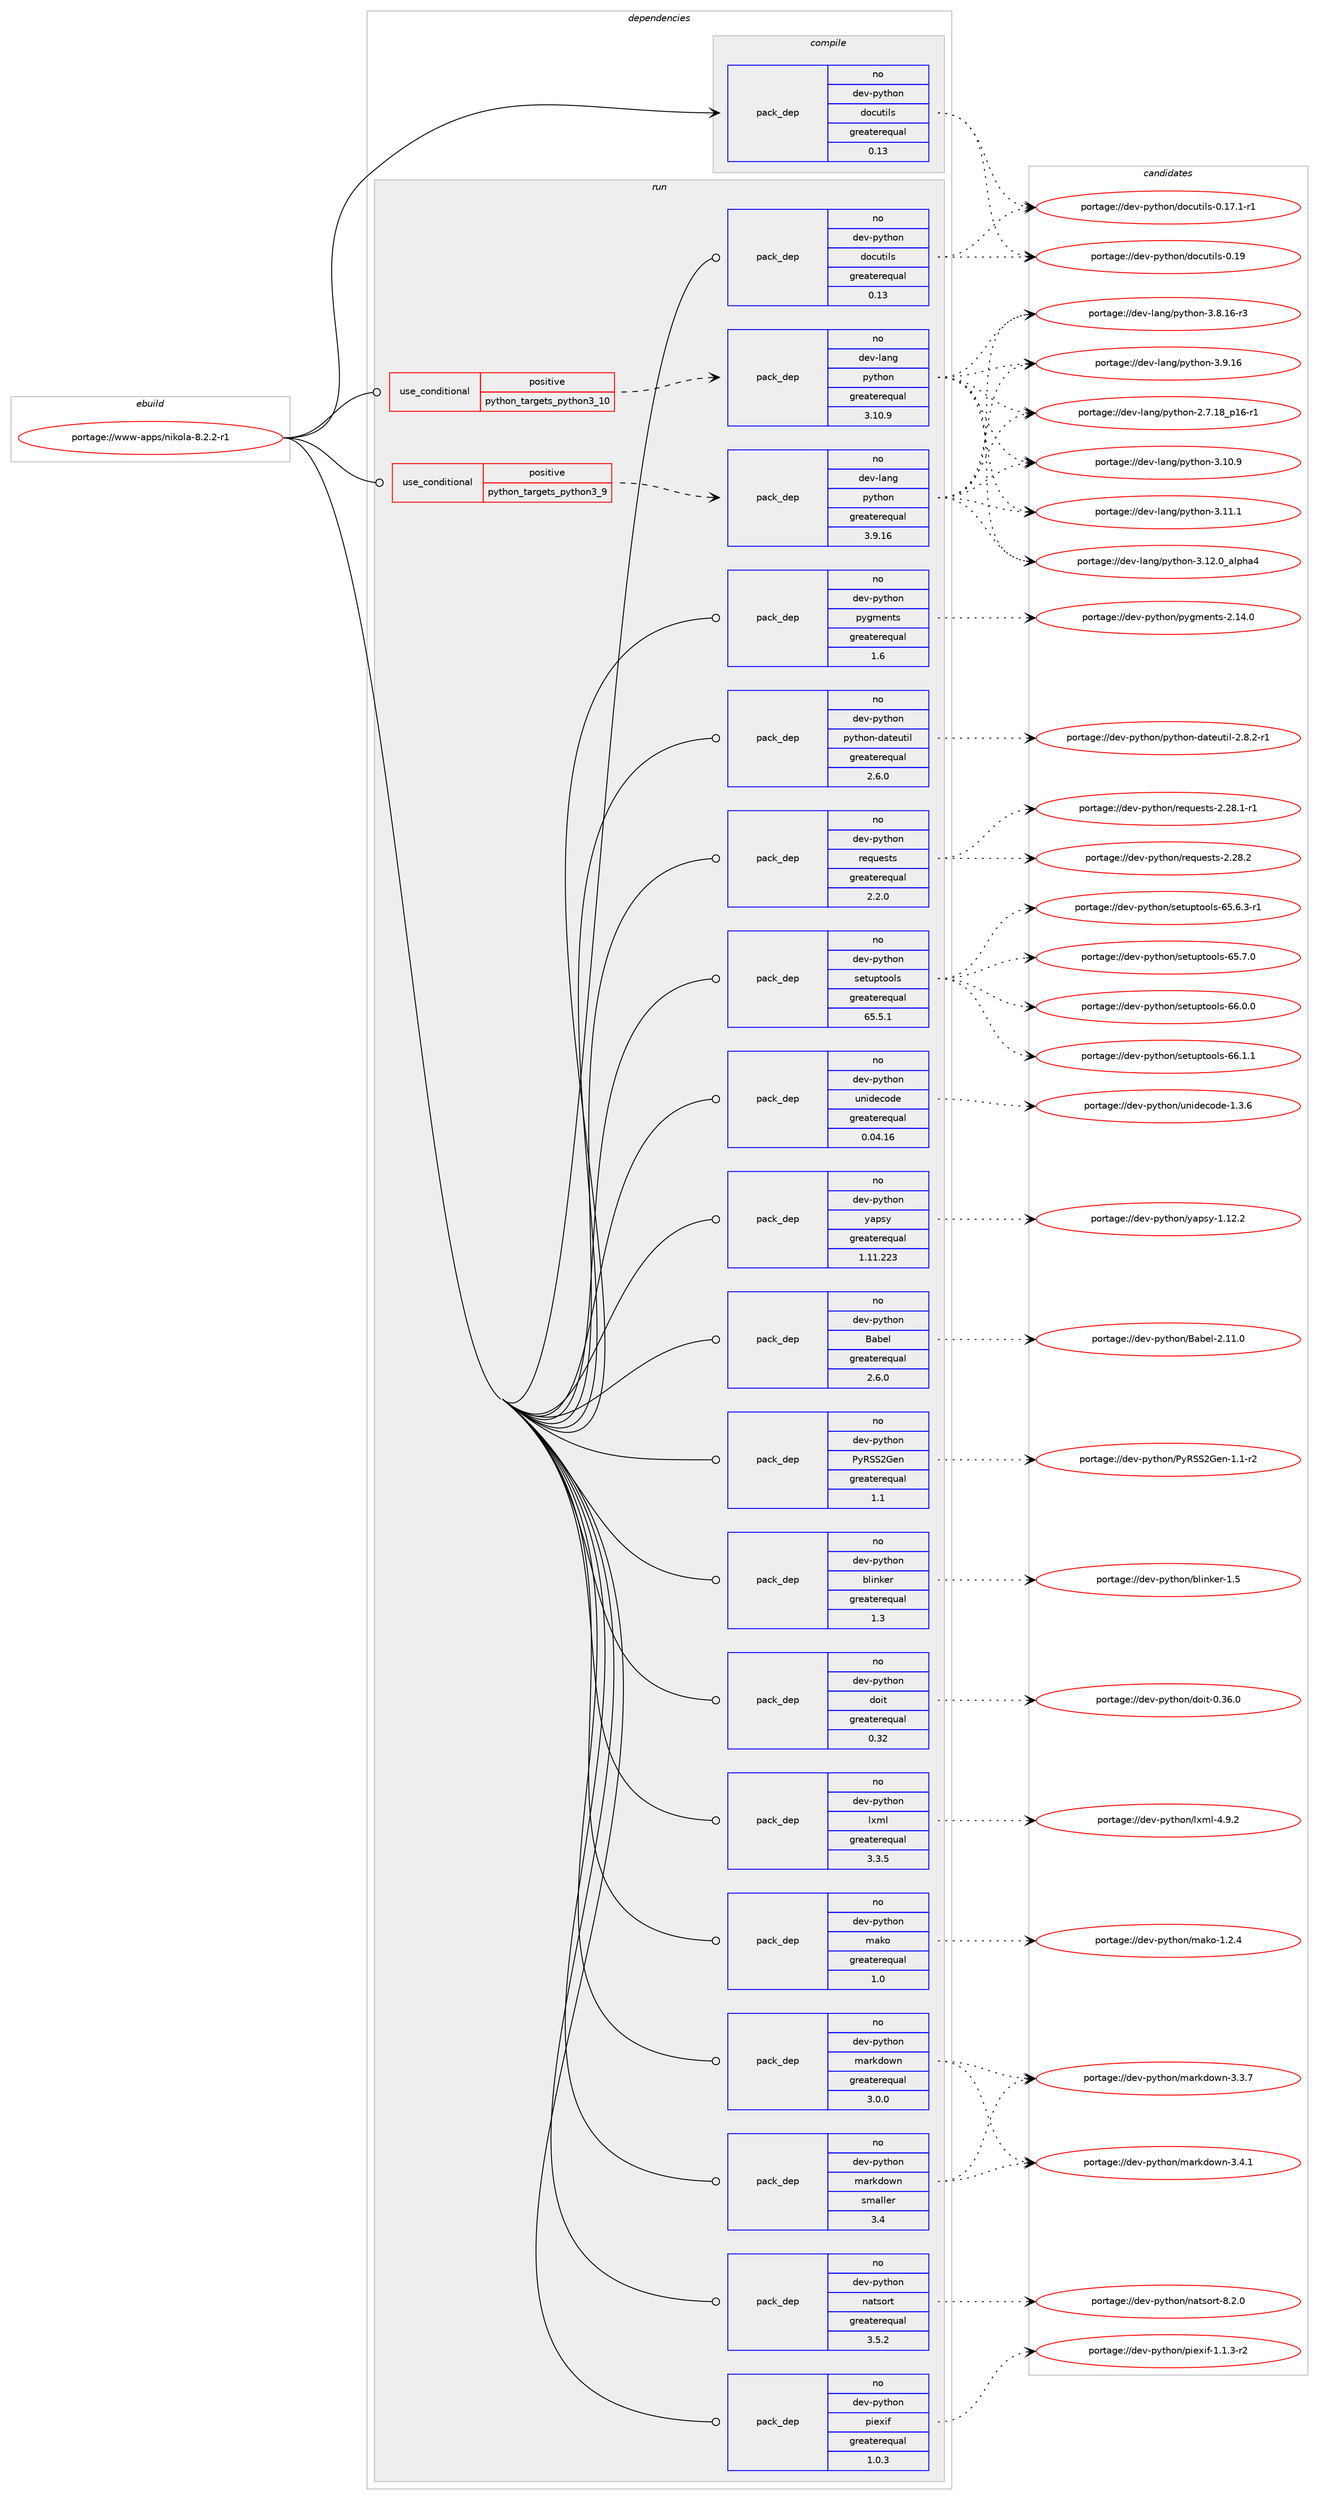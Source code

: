 digraph prolog {

# *************
# Graph options
# *************

newrank=true;
concentrate=true;
compound=true;
graph [rankdir=LR,fontname=Helvetica,fontsize=10,ranksep=1.5];#, ranksep=2.5, nodesep=0.2];
edge  [arrowhead=vee];
node  [fontname=Helvetica,fontsize=10];

# **********
# The ebuild
# **********

subgraph cluster_leftcol {
color=gray;
rank=same;
label=<<i>ebuild</i>>;
id [label="portage://www-apps/nikola-8.2.2-r1", color=red, width=4, href="../www-apps/nikola-8.2.2-r1.svg"];
}

# ****************
# The dependencies
# ****************

subgraph cluster_midcol {
color=gray;
label=<<i>dependencies</i>>;
subgraph cluster_compile {
fillcolor="#eeeeee";
style=filled;
label=<<i>compile</i>>;
subgraph pack2655 {
dependency7550 [label=<<TABLE BORDER="0" CELLBORDER="1" CELLSPACING="0" CELLPADDING="4" WIDTH="220"><TR><TD ROWSPAN="6" CELLPADDING="30">pack_dep</TD></TR><TR><TD WIDTH="110">no</TD></TR><TR><TD>dev-python</TD></TR><TR><TD>docutils</TD></TR><TR><TD>greaterequal</TD></TR><TR><TD>0.13</TD></TR></TABLE>>, shape=none, color=blue];
}
id:e -> dependency7550:w [weight=20,style="solid",arrowhead="vee"];
}
subgraph cluster_compileandrun {
fillcolor="#eeeeee";
style=filled;
label=<<i>compile and run</i>>;
}
subgraph cluster_run {
fillcolor="#eeeeee";
style=filled;
label=<<i>run</i>>;
subgraph cond4785 {
dependency7551 [label=<<TABLE BORDER="0" CELLBORDER="1" CELLSPACING="0" CELLPADDING="4"><TR><TD ROWSPAN="3" CELLPADDING="10">use_conditional</TD></TR><TR><TD>positive</TD></TR><TR><TD>python_targets_python3_10</TD></TR></TABLE>>, shape=none, color=red];
subgraph pack2656 {
dependency7552 [label=<<TABLE BORDER="0" CELLBORDER="1" CELLSPACING="0" CELLPADDING="4" WIDTH="220"><TR><TD ROWSPAN="6" CELLPADDING="30">pack_dep</TD></TR><TR><TD WIDTH="110">no</TD></TR><TR><TD>dev-lang</TD></TR><TR><TD>python</TD></TR><TR><TD>greaterequal</TD></TR><TR><TD>3.10.9</TD></TR></TABLE>>, shape=none, color=blue];
}
dependency7551:e -> dependency7552:w [weight=20,style="dashed",arrowhead="vee"];
}
id:e -> dependency7551:w [weight=20,style="solid",arrowhead="odot"];
subgraph cond4786 {
dependency7553 [label=<<TABLE BORDER="0" CELLBORDER="1" CELLSPACING="0" CELLPADDING="4"><TR><TD ROWSPAN="3" CELLPADDING="10">use_conditional</TD></TR><TR><TD>positive</TD></TR><TR><TD>python_targets_python3_9</TD></TR></TABLE>>, shape=none, color=red];
subgraph pack2657 {
dependency7554 [label=<<TABLE BORDER="0" CELLBORDER="1" CELLSPACING="0" CELLPADDING="4" WIDTH="220"><TR><TD ROWSPAN="6" CELLPADDING="30">pack_dep</TD></TR><TR><TD WIDTH="110">no</TD></TR><TR><TD>dev-lang</TD></TR><TR><TD>python</TD></TR><TR><TD>greaterequal</TD></TR><TR><TD>3.9.16</TD></TR></TABLE>>, shape=none, color=blue];
}
dependency7553:e -> dependency7554:w [weight=20,style="dashed",arrowhead="vee"];
}
id:e -> dependency7553:w [weight=20,style="solid",arrowhead="odot"];
subgraph pack2658 {
dependency7555 [label=<<TABLE BORDER="0" CELLBORDER="1" CELLSPACING="0" CELLPADDING="4" WIDTH="220"><TR><TD ROWSPAN="6" CELLPADDING="30">pack_dep</TD></TR><TR><TD WIDTH="110">no</TD></TR><TR><TD>dev-python</TD></TR><TR><TD>Babel</TD></TR><TR><TD>greaterequal</TD></TR><TR><TD>2.6.0</TD></TR></TABLE>>, shape=none, color=blue];
}
id:e -> dependency7555:w [weight=20,style="solid",arrowhead="odot"];
subgraph pack2659 {
dependency7556 [label=<<TABLE BORDER="0" CELLBORDER="1" CELLSPACING="0" CELLPADDING="4" WIDTH="220"><TR><TD ROWSPAN="6" CELLPADDING="30">pack_dep</TD></TR><TR><TD WIDTH="110">no</TD></TR><TR><TD>dev-python</TD></TR><TR><TD>PyRSS2Gen</TD></TR><TR><TD>greaterequal</TD></TR><TR><TD>1.1</TD></TR></TABLE>>, shape=none, color=blue];
}
id:e -> dependency7556:w [weight=20,style="solid",arrowhead="odot"];
subgraph pack2660 {
dependency7557 [label=<<TABLE BORDER="0" CELLBORDER="1" CELLSPACING="0" CELLPADDING="4" WIDTH="220"><TR><TD ROWSPAN="6" CELLPADDING="30">pack_dep</TD></TR><TR><TD WIDTH="110">no</TD></TR><TR><TD>dev-python</TD></TR><TR><TD>blinker</TD></TR><TR><TD>greaterequal</TD></TR><TR><TD>1.3</TD></TR></TABLE>>, shape=none, color=blue];
}
id:e -> dependency7557:w [weight=20,style="solid",arrowhead="odot"];
# *** BEGIN UNKNOWN DEPENDENCY TYPE (TODO) ***
# id -> package_dependency(portage://www-apps/nikola-8.2.2-r1,run,no,dev-python,cloudpickle,none,[,,],[],[use(optenable(python_targets_python3_9),negative),use(optenable(python_targets_python3_10),negative)])
# *** END UNKNOWN DEPENDENCY TYPE (TODO) ***

subgraph pack2661 {
dependency7558 [label=<<TABLE BORDER="0" CELLBORDER="1" CELLSPACING="0" CELLPADDING="4" WIDTH="220"><TR><TD ROWSPAN="6" CELLPADDING="30">pack_dep</TD></TR><TR><TD WIDTH="110">no</TD></TR><TR><TD>dev-python</TD></TR><TR><TD>docutils</TD></TR><TR><TD>greaterequal</TD></TR><TR><TD>0.13</TD></TR></TABLE>>, shape=none, color=blue];
}
id:e -> dependency7558:w [weight=20,style="solid",arrowhead="odot"];
subgraph pack2662 {
dependency7559 [label=<<TABLE BORDER="0" CELLBORDER="1" CELLSPACING="0" CELLPADDING="4" WIDTH="220"><TR><TD ROWSPAN="6" CELLPADDING="30">pack_dep</TD></TR><TR><TD WIDTH="110">no</TD></TR><TR><TD>dev-python</TD></TR><TR><TD>doit</TD></TR><TR><TD>greaterequal</TD></TR><TR><TD>0.32</TD></TR></TABLE>>, shape=none, color=blue];
}
id:e -> dependency7559:w [weight=20,style="solid",arrowhead="odot"];
subgraph pack2663 {
dependency7560 [label=<<TABLE BORDER="0" CELLBORDER="1" CELLSPACING="0" CELLPADDING="4" WIDTH="220"><TR><TD ROWSPAN="6" CELLPADDING="30">pack_dep</TD></TR><TR><TD WIDTH="110">no</TD></TR><TR><TD>dev-python</TD></TR><TR><TD>lxml</TD></TR><TR><TD>greaterequal</TD></TR><TR><TD>3.3.5</TD></TR></TABLE>>, shape=none, color=blue];
}
id:e -> dependency7560:w [weight=20,style="solid",arrowhead="odot"];
subgraph pack2664 {
dependency7561 [label=<<TABLE BORDER="0" CELLBORDER="1" CELLSPACING="0" CELLPADDING="4" WIDTH="220"><TR><TD ROWSPAN="6" CELLPADDING="30">pack_dep</TD></TR><TR><TD WIDTH="110">no</TD></TR><TR><TD>dev-python</TD></TR><TR><TD>mako</TD></TR><TR><TD>greaterequal</TD></TR><TR><TD>1.0</TD></TR></TABLE>>, shape=none, color=blue];
}
id:e -> dependency7561:w [weight=20,style="solid",arrowhead="odot"];
subgraph pack2665 {
dependency7562 [label=<<TABLE BORDER="0" CELLBORDER="1" CELLSPACING="0" CELLPADDING="4" WIDTH="220"><TR><TD ROWSPAN="6" CELLPADDING="30">pack_dep</TD></TR><TR><TD WIDTH="110">no</TD></TR><TR><TD>dev-python</TD></TR><TR><TD>markdown</TD></TR><TR><TD>greaterequal</TD></TR><TR><TD>3.0.0</TD></TR></TABLE>>, shape=none, color=blue];
}
id:e -> dependency7562:w [weight=20,style="solid",arrowhead="odot"];
subgraph pack2666 {
dependency7563 [label=<<TABLE BORDER="0" CELLBORDER="1" CELLSPACING="0" CELLPADDING="4" WIDTH="220"><TR><TD ROWSPAN="6" CELLPADDING="30">pack_dep</TD></TR><TR><TD WIDTH="110">no</TD></TR><TR><TD>dev-python</TD></TR><TR><TD>markdown</TD></TR><TR><TD>smaller</TD></TR><TR><TD>3.4</TD></TR></TABLE>>, shape=none, color=blue];
}
id:e -> dependency7563:w [weight=20,style="solid",arrowhead="odot"];
subgraph pack2667 {
dependency7564 [label=<<TABLE BORDER="0" CELLBORDER="1" CELLSPACING="0" CELLPADDING="4" WIDTH="220"><TR><TD ROWSPAN="6" CELLPADDING="30">pack_dep</TD></TR><TR><TD WIDTH="110">no</TD></TR><TR><TD>dev-python</TD></TR><TR><TD>natsort</TD></TR><TR><TD>greaterequal</TD></TR><TR><TD>3.5.2</TD></TR></TABLE>>, shape=none, color=blue];
}
id:e -> dependency7564:w [weight=20,style="solid",arrowhead="odot"];
subgraph pack2668 {
dependency7565 [label=<<TABLE BORDER="0" CELLBORDER="1" CELLSPACING="0" CELLPADDING="4" WIDTH="220"><TR><TD ROWSPAN="6" CELLPADDING="30">pack_dep</TD></TR><TR><TD WIDTH="110">no</TD></TR><TR><TD>dev-python</TD></TR><TR><TD>piexif</TD></TR><TR><TD>greaterequal</TD></TR><TR><TD>1.0.3</TD></TR></TABLE>>, shape=none, color=blue];
}
id:e -> dependency7565:w [weight=20,style="solid",arrowhead="odot"];
# *** BEGIN UNKNOWN DEPENDENCY TYPE (TODO) ***
# id -> package_dependency(portage://www-apps/nikola-8.2.2-r1,run,no,dev-python,pillow,none,[,,],[],[use(enable(jpeg),none),use(optenable(python_targets_python3_9),negative),use(optenable(python_targets_python3_10),negative)])
# *** END UNKNOWN DEPENDENCY TYPE (TODO) ***

subgraph pack2669 {
dependency7566 [label=<<TABLE BORDER="0" CELLBORDER="1" CELLSPACING="0" CELLPADDING="4" WIDTH="220"><TR><TD ROWSPAN="6" CELLPADDING="30">pack_dep</TD></TR><TR><TD WIDTH="110">no</TD></TR><TR><TD>dev-python</TD></TR><TR><TD>pygments</TD></TR><TR><TD>greaterequal</TD></TR><TR><TD>1.6</TD></TR></TABLE>>, shape=none, color=blue];
}
id:e -> dependency7566:w [weight=20,style="solid",arrowhead="odot"];
subgraph pack2670 {
dependency7567 [label=<<TABLE BORDER="0" CELLBORDER="1" CELLSPACING="0" CELLPADDING="4" WIDTH="220"><TR><TD ROWSPAN="6" CELLPADDING="30">pack_dep</TD></TR><TR><TD WIDTH="110">no</TD></TR><TR><TD>dev-python</TD></TR><TR><TD>python-dateutil</TD></TR><TR><TD>greaterequal</TD></TR><TR><TD>2.6.0</TD></TR></TABLE>>, shape=none, color=blue];
}
id:e -> dependency7567:w [weight=20,style="solid",arrowhead="odot"];
subgraph pack2671 {
dependency7568 [label=<<TABLE BORDER="0" CELLBORDER="1" CELLSPACING="0" CELLPADDING="4" WIDTH="220"><TR><TD ROWSPAN="6" CELLPADDING="30">pack_dep</TD></TR><TR><TD WIDTH="110">no</TD></TR><TR><TD>dev-python</TD></TR><TR><TD>requests</TD></TR><TR><TD>greaterequal</TD></TR><TR><TD>2.2.0</TD></TR></TABLE>>, shape=none, color=blue];
}
id:e -> dependency7568:w [weight=20,style="solid",arrowhead="odot"];
subgraph pack2672 {
dependency7569 [label=<<TABLE BORDER="0" CELLBORDER="1" CELLSPACING="0" CELLPADDING="4" WIDTH="220"><TR><TD ROWSPAN="6" CELLPADDING="30">pack_dep</TD></TR><TR><TD WIDTH="110">no</TD></TR><TR><TD>dev-python</TD></TR><TR><TD>setuptools</TD></TR><TR><TD>greaterequal</TD></TR><TR><TD>65.5.1</TD></TR></TABLE>>, shape=none, color=blue];
}
id:e -> dependency7569:w [weight=20,style="solid",arrowhead="odot"];
subgraph pack2673 {
dependency7570 [label=<<TABLE BORDER="0" CELLBORDER="1" CELLSPACING="0" CELLPADDING="4" WIDTH="220"><TR><TD ROWSPAN="6" CELLPADDING="30">pack_dep</TD></TR><TR><TD WIDTH="110">no</TD></TR><TR><TD>dev-python</TD></TR><TR><TD>unidecode</TD></TR><TR><TD>greaterequal</TD></TR><TR><TD>0.04.16</TD></TR></TABLE>>, shape=none, color=blue];
}
id:e -> dependency7570:w [weight=20,style="solid",arrowhead="odot"];
subgraph pack2674 {
dependency7571 [label=<<TABLE BORDER="0" CELLBORDER="1" CELLSPACING="0" CELLPADDING="4" WIDTH="220"><TR><TD ROWSPAN="6" CELLPADDING="30">pack_dep</TD></TR><TR><TD WIDTH="110">no</TD></TR><TR><TD>dev-python</TD></TR><TR><TD>yapsy</TD></TR><TR><TD>greaterequal</TD></TR><TR><TD>1.11.223</TD></TR></TABLE>>, shape=none, color=blue];
}
id:e -> dependency7571:w [weight=20,style="solid",arrowhead="odot"];
}
}

# **************
# The candidates
# **************

subgraph cluster_choices {
rank=same;
color=gray;
label=<<i>candidates</i>>;

subgraph choice2655 {
color=black;
nodesep=1;
choice100101118451121211161041111104710011199117116105108115454846495546494511449 [label="portage://dev-python/docutils-0.17.1-r1", color=red, width=4,href="../dev-python/docutils-0.17.1-r1.svg"];
choice1001011184511212111610411111047100111991171161051081154548464957 [label="portage://dev-python/docutils-0.19", color=red, width=4,href="../dev-python/docutils-0.19.svg"];
dependency7550:e -> choice100101118451121211161041111104710011199117116105108115454846495546494511449:w [style=dotted,weight="100"];
dependency7550:e -> choice1001011184511212111610411111047100111991171161051081154548464957:w [style=dotted,weight="100"];
}
subgraph choice2656 {
color=black;
nodesep=1;
choice100101118451089711010347112121116104111110455046554649569511249544511449 [label="portage://dev-lang/python-2.7.18_p16-r1", color=red, width=4,href="../dev-lang/python-2.7.18_p16-r1.svg"];
choice10010111845108971101034711212111610411111045514649484657 [label="portage://dev-lang/python-3.10.9", color=red, width=4,href="../dev-lang/python-3.10.9.svg"];
choice10010111845108971101034711212111610411111045514649494649 [label="portage://dev-lang/python-3.11.1", color=red, width=4,href="../dev-lang/python-3.11.1.svg"];
choice1001011184510897110103471121211161041111104551464950464895971081121049752 [label="portage://dev-lang/python-3.12.0_alpha4", color=red, width=4,href="../dev-lang/python-3.12.0_alpha4.svg"];
choice100101118451089711010347112121116104111110455146564649544511451 [label="portage://dev-lang/python-3.8.16-r3", color=red, width=4,href="../dev-lang/python-3.8.16-r3.svg"];
choice10010111845108971101034711212111610411111045514657464954 [label="portage://dev-lang/python-3.9.16", color=red, width=4,href="../dev-lang/python-3.9.16.svg"];
dependency7552:e -> choice100101118451089711010347112121116104111110455046554649569511249544511449:w [style=dotted,weight="100"];
dependency7552:e -> choice10010111845108971101034711212111610411111045514649484657:w [style=dotted,weight="100"];
dependency7552:e -> choice10010111845108971101034711212111610411111045514649494649:w [style=dotted,weight="100"];
dependency7552:e -> choice1001011184510897110103471121211161041111104551464950464895971081121049752:w [style=dotted,weight="100"];
dependency7552:e -> choice100101118451089711010347112121116104111110455146564649544511451:w [style=dotted,weight="100"];
dependency7552:e -> choice10010111845108971101034711212111610411111045514657464954:w [style=dotted,weight="100"];
}
subgraph choice2657 {
color=black;
nodesep=1;
choice100101118451089711010347112121116104111110455046554649569511249544511449 [label="portage://dev-lang/python-2.7.18_p16-r1", color=red, width=4,href="../dev-lang/python-2.7.18_p16-r1.svg"];
choice10010111845108971101034711212111610411111045514649484657 [label="portage://dev-lang/python-3.10.9", color=red, width=4,href="../dev-lang/python-3.10.9.svg"];
choice10010111845108971101034711212111610411111045514649494649 [label="portage://dev-lang/python-3.11.1", color=red, width=4,href="../dev-lang/python-3.11.1.svg"];
choice1001011184510897110103471121211161041111104551464950464895971081121049752 [label="portage://dev-lang/python-3.12.0_alpha4", color=red, width=4,href="../dev-lang/python-3.12.0_alpha4.svg"];
choice100101118451089711010347112121116104111110455146564649544511451 [label="portage://dev-lang/python-3.8.16-r3", color=red, width=4,href="../dev-lang/python-3.8.16-r3.svg"];
choice10010111845108971101034711212111610411111045514657464954 [label="portage://dev-lang/python-3.9.16", color=red, width=4,href="../dev-lang/python-3.9.16.svg"];
dependency7554:e -> choice100101118451089711010347112121116104111110455046554649569511249544511449:w [style=dotted,weight="100"];
dependency7554:e -> choice10010111845108971101034711212111610411111045514649484657:w [style=dotted,weight="100"];
dependency7554:e -> choice10010111845108971101034711212111610411111045514649494649:w [style=dotted,weight="100"];
dependency7554:e -> choice1001011184510897110103471121211161041111104551464950464895971081121049752:w [style=dotted,weight="100"];
dependency7554:e -> choice100101118451089711010347112121116104111110455146564649544511451:w [style=dotted,weight="100"];
dependency7554:e -> choice10010111845108971101034711212111610411111045514657464954:w [style=dotted,weight="100"];
}
subgraph choice2658 {
color=black;
nodesep=1;
choice100101118451121211161041111104766979810110845504649494648 [label="portage://dev-python/Babel-2.11.0", color=red, width=4,href="../dev-python/Babel-2.11.0.svg"];
dependency7555:e -> choice100101118451121211161041111104766979810110845504649494648:w [style=dotted,weight="100"];
}
subgraph choice2659 {
color=black;
nodesep=1;
choice1001011184511212111610411111047801218283835071101110454946494511450 [label="portage://dev-python/PyRSS2Gen-1.1-r2", color=red, width=4,href="../dev-python/PyRSS2Gen-1.1-r2.svg"];
dependency7556:e -> choice1001011184511212111610411111047801218283835071101110454946494511450:w [style=dotted,weight="100"];
}
subgraph choice2660 {
color=black;
nodesep=1;
choice10010111845112121116104111110479810810511010710111445494653 [label="portage://dev-python/blinker-1.5", color=red, width=4,href="../dev-python/blinker-1.5.svg"];
dependency7557:e -> choice10010111845112121116104111110479810810511010710111445494653:w [style=dotted,weight="100"];
}
subgraph choice2661 {
color=black;
nodesep=1;
choice100101118451121211161041111104710011199117116105108115454846495546494511449 [label="portage://dev-python/docutils-0.17.1-r1", color=red, width=4,href="../dev-python/docutils-0.17.1-r1.svg"];
choice1001011184511212111610411111047100111991171161051081154548464957 [label="portage://dev-python/docutils-0.19", color=red, width=4,href="../dev-python/docutils-0.19.svg"];
dependency7558:e -> choice100101118451121211161041111104710011199117116105108115454846495546494511449:w [style=dotted,weight="100"];
dependency7558:e -> choice1001011184511212111610411111047100111991171161051081154548464957:w [style=dotted,weight="100"];
}
subgraph choice2662 {
color=black;
nodesep=1;
choice100101118451121211161041111104710011110511645484651544648 [label="portage://dev-python/doit-0.36.0", color=red, width=4,href="../dev-python/doit-0.36.0.svg"];
dependency7559:e -> choice100101118451121211161041111104710011110511645484651544648:w [style=dotted,weight="100"];
}
subgraph choice2663 {
color=black;
nodesep=1;
choice1001011184511212111610411111047108120109108455246574650 [label="portage://dev-python/lxml-4.9.2", color=red, width=4,href="../dev-python/lxml-4.9.2.svg"];
dependency7560:e -> choice1001011184511212111610411111047108120109108455246574650:w [style=dotted,weight="100"];
}
subgraph choice2664 {
color=black;
nodesep=1;
choice100101118451121211161041111104710997107111454946504652 [label="portage://dev-python/mako-1.2.4", color=red, width=4,href="../dev-python/mako-1.2.4.svg"];
dependency7561:e -> choice100101118451121211161041111104710997107111454946504652:w [style=dotted,weight="100"];
}
subgraph choice2665 {
color=black;
nodesep=1;
choice100101118451121211161041111104710997114107100111119110455146514655 [label="portage://dev-python/markdown-3.3.7", color=red, width=4,href="../dev-python/markdown-3.3.7.svg"];
choice100101118451121211161041111104710997114107100111119110455146524649 [label="portage://dev-python/markdown-3.4.1", color=red, width=4,href="../dev-python/markdown-3.4.1.svg"];
dependency7562:e -> choice100101118451121211161041111104710997114107100111119110455146514655:w [style=dotted,weight="100"];
dependency7562:e -> choice100101118451121211161041111104710997114107100111119110455146524649:w [style=dotted,weight="100"];
}
subgraph choice2666 {
color=black;
nodesep=1;
choice100101118451121211161041111104710997114107100111119110455146514655 [label="portage://dev-python/markdown-3.3.7", color=red, width=4,href="../dev-python/markdown-3.3.7.svg"];
choice100101118451121211161041111104710997114107100111119110455146524649 [label="portage://dev-python/markdown-3.4.1", color=red, width=4,href="../dev-python/markdown-3.4.1.svg"];
dependency7563:e -> choice100101118451121211161041111104710997114107100111119110455146514655:w [style=dotted,weight="100"];
dependency7563:e -> choice100101118451121211161041111104710997114107100111119110455146524649:w [style=dotted,weight="100"];
}
subgraph choice2667 {
color=black;
nodesep=1;
choice100101118451121211161041111104711097116115111114116455646504648 [label="portage://dev-python/natsort-8.2.0", color=red, width=4,href="../dev-python/natsort-8.2.0.svg"];
dependency7564:e -> choice100101118451121211161041111104711097116115111114116455646504648:w [style=dotted,weight="100"];
}
subgraph choice2668 {
color=black;
nodesep=1;
choice10010111845112121116104111110471121051011201051024549464946514511450 [label="portage://dev-python/piexif-1.1.3-r2", color=red, width=4,href="../dev-python/piexif-1.1.3-r2.svg"];
dependency7565:e -> choice10010111845112121116104111110471121051011201051024549464946514511450:w [style=dotted,weight="100"];
}
subgraph choice2669 {
color=black;
nodesep=1;
choice100101118451121211161041111104711212110310910111011611545504649524648 [label="portage://dev-python/pygments-2.14.0", color=red, width=4,href="../dev-python/pygments-2.14.0.svg"];
dependency7566:e -> choice100101118451121211161041111104711212110310910111011611545504649524648:w [style=dotted,weight="100"];
}
subgraph choice2670 {
color=black;
nodesep=1;
choice100101118451121211161041111104711212111610411111045100971161011171161051084550465646504511449 [label="portage://dev-python/python-dateutil-2.8.2-r1", color=red, width=4,href="../dev-python/python-dateutil-2.8.2-r1.svg"];
dependency7567:e -> choice100101118451121211161041111104711212111610411111045100971161011171161051084550465646504511449:w [style=dotted,weight="100"];
}
subgraph choice2671 {
color=black;
nodesep=1;
choice1001011184511212111610411111047114101113117101115116115455046505646494511449 [label="portage://dev-python/requests-2.28.1-r1", color=red, width=4,href="../dev-python/requests-2.28.1-r1.svg"];
choice100101118451121211161041111104711410111311710111511611545504650564650 [label="portage://dev-python/requests-2.28.2", color=red, width=4,href="../dev-python/requests-2.28.2.svg"];
dependency7568:e -> choice1001011184511212111610411111047114101113117101115116115455046505646494511449:w [style=dotted,weight="100"];
dependency7568:e -> choice100101118451121211161041111104711410111311710111511611545504650564650:w [style=dotted,weight="100"];
}
subgraph choice2672 {
color=black;
nodesep=1;
choice1001011184511212111610411111047115101116117112116111111108115455453465446514511449 [label="portage://dev-python/setuptools-65.6.3-r1", color=red, width=4,href="../dev-python/setuptools-65.6.3-r1.svg"];
choice100101118451121211161041111104711510111611711211611111110811545545346554648 [label="portage://dev-python/setuptools-65.7.0", color=red, width=4,href="../dev-python/setuptools-65.7.0.svg"];
choice100101118451121211161041111104711510111611711211611111110811545545446484648 [label="portage://dev-python/setuptools-66.0.0", color=red, width=4,href="../dev-python/setuptools-66.0.0.svg"];
choice100101118451121211161041111104711510111611711211611111110811545545446494649 [label="portage://dev-python/setuptools-66.1.1", color=red, width=4,href="../dev-python/setuptools-66.1.1.svg"];
dependency7569:e -> choice1001011184511212111610411111047115101116117112116111111108115455453465446514511449:w [style=dotted,weight="100"];
dependency7569:e -> choice100101118451121211161041111104711510111611711211611111110811545545346554648:w [style=dotted,weight="100"];
dependency7569:e -> choice100101118451121211161041111104711510111611711211611111110811545545446484648:w [style=dotted,weight="100"];
dependency7569:e -> choice100101118451121211161041111104711510111611711211611111110811545545446494649:w [style=dotted,weight="100"];
}
subgraph choice2673 {
color=black;
nodesep=1;
choice100101118451121211161041111104711711010510010199111100101454946514654 [label="portage://dev-python/unidecode-1.3.6", color=red, width=4,href="../dev-python/unidecode-1.3.6.svg"];
dependency7570:e -> choice100101118451121211161041111104711711010510010199111100101454946514654:w [style=dotted,weight="100"];
}
subgraph choice2674 {
color=black;
nodesep=1;
choice10010111845112121116104111110471219711211512145494649504650 [label="portage://dev-python/yapsy-1.12.2", color=red, width=4,href="../dev-python/yapsy-1.12.2.svg"];
dependency7571:e -> choice10010111845112121116104111110471219711211512145494649504650:w [style=dotted,weight="100"];
}
}

}
